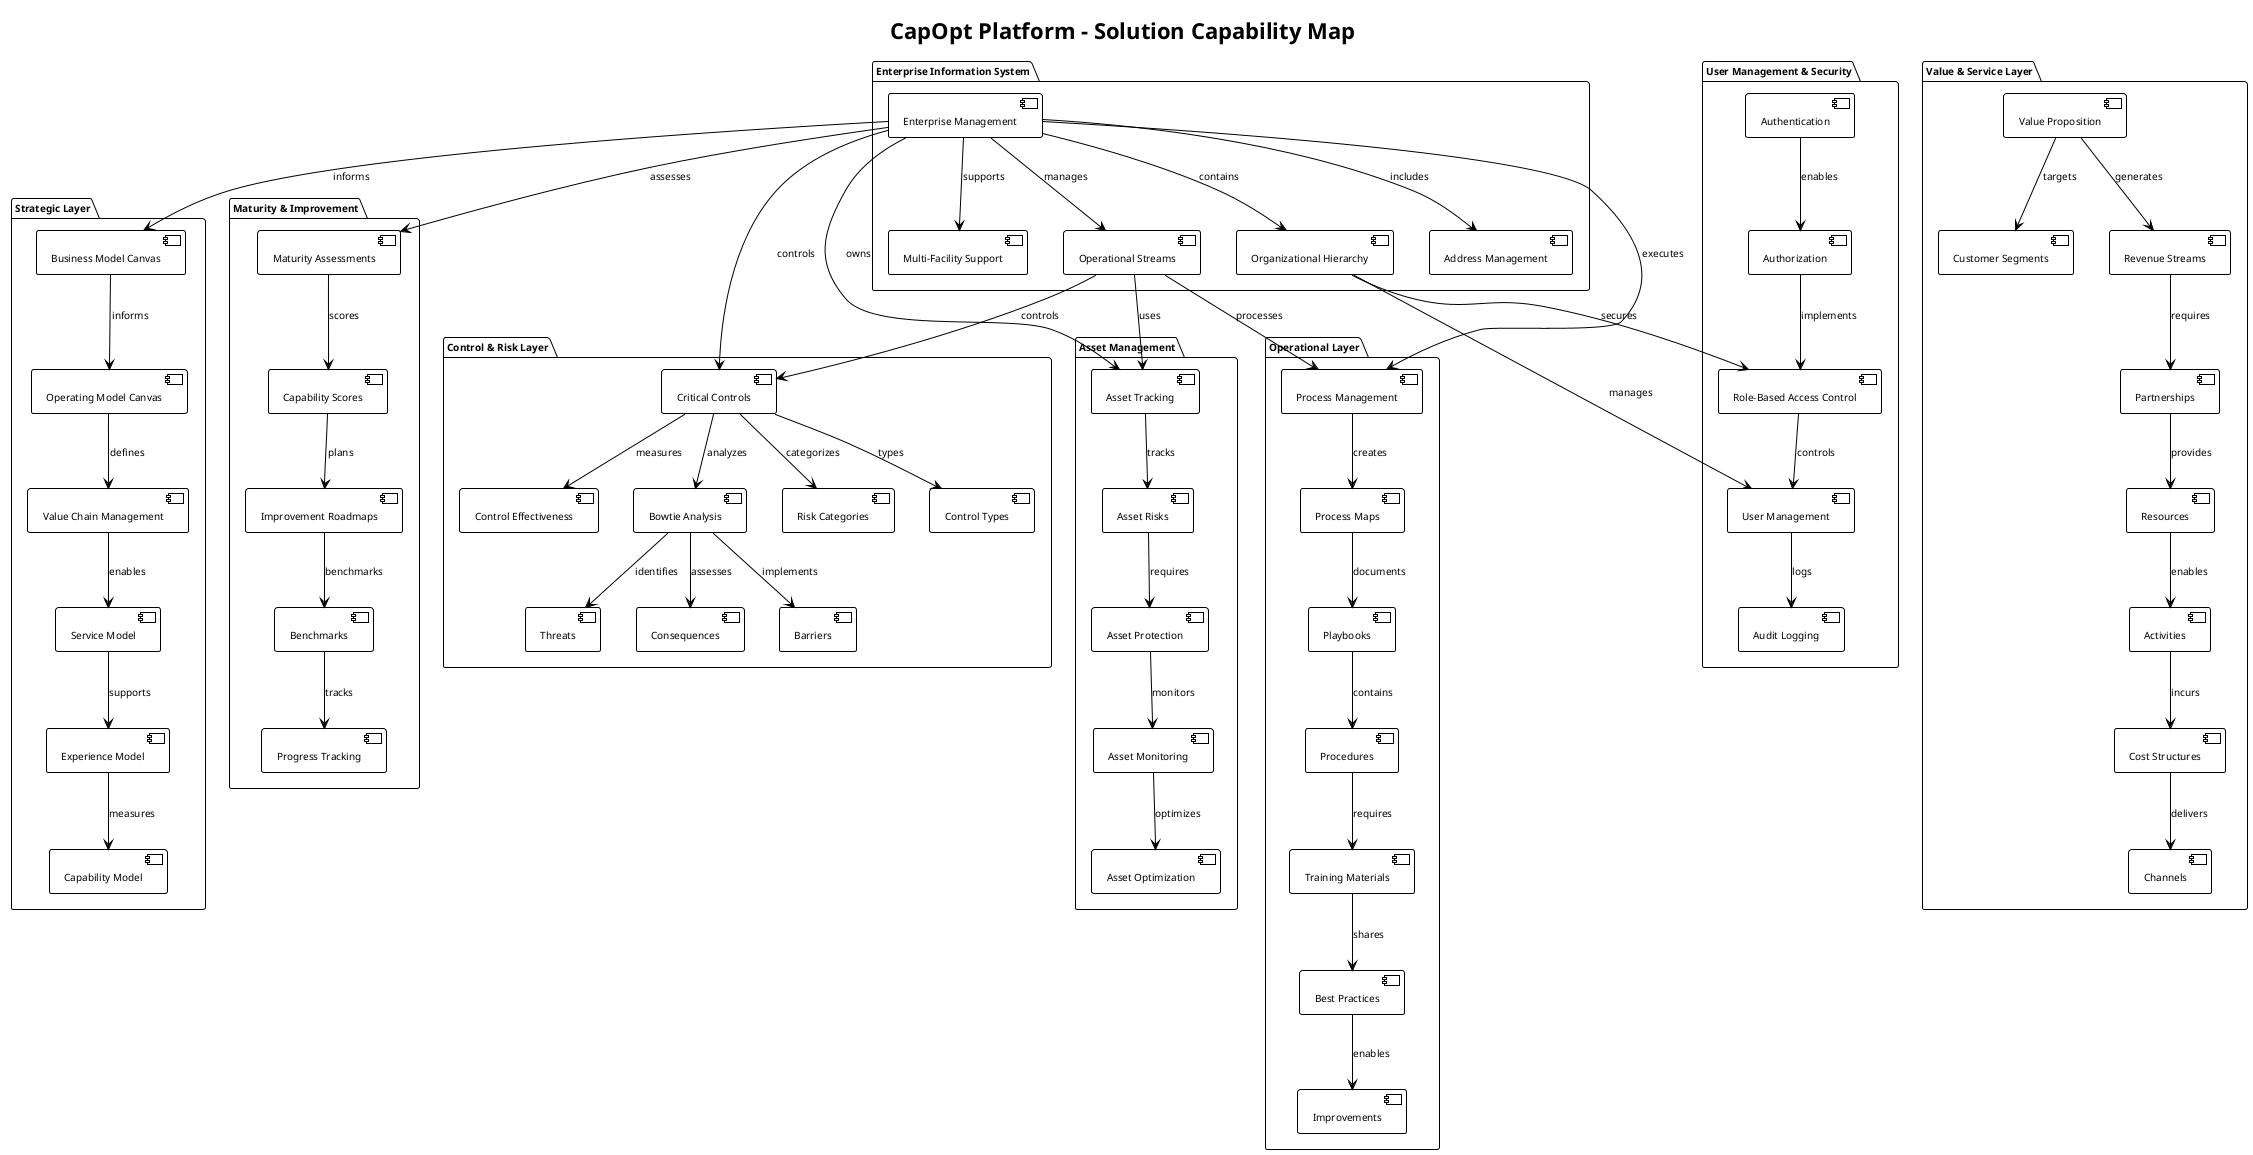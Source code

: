 @startuml CapOpt Platform Solution Capability Map

!theme plain
skinparam backgroundColor #FFFFFF
skinparam defaultFontName Arial
skinparam defaultFontSize 10

title CapOpt Platform - Solution Capability Map

package "Enterprise Information System" {
  [Enterprise Management] as EM
  [Multi-Facility Support] as MFS
  [Operational Streams] as OS
  [Organizational Hierarchy] as OH
  [Address Management] as AM
}

package "Strategic Layer" {
  [Business Model Canvas] as BMC
  [Operating Model Canvas] as OMC
  [Value Chain Management] as VCM
  [Service Model] as SM
  [Experience Model] as EM2
  [Capability Model] as CM
}

package "Value & Service Layer" {
  [Value Proposition] as VP
  [Customer Segments] as CS
  [Revenue Streams] as RS
  [Partnerships] as P
  [Resources] as R
  [Activities] as A
  [Cost Structures] as CS2
  [Channels] as C
}

package "Operational Layer" {
  [Process Management] as PM
  [Process Maps] as PM2
  [Playbooks] as PB
  [Procedures] as PR
  [Training Materials] as TM
  [Best Practices] as BP
  [Improvements] as I
}

package "Control & Risk Layer" {
  [Critical Controls] as CC
  [Risk Categories] as RC
  [Control Types] as CT
  [Control Effectiveness] as CE
  [Bowtie Analysis] as BA
  [Threats] as T
  [Consequences] as CON
  [Barriers] as BAR
}

package "Asset Management" {
  [Asset Tracking] as AT
  [Asset Risks] as AR
  [Asset Protection] as AP
  [Asset Monitoring] as AM2
  [Asset Optimization] as AO
}

package "Maturity & Improvement" {
  [Maturity Assessments] as MA
  [Capability Scores] as CS3
  [Improvement Roadmaps] as IR
  [Benchmarks] as B
  [Progress Tracking] as PT
}

package "User Management & Security" {
  [Authentication] as AUTH
  [Authorization] as AUTH2
  [Role-Based Access Control] as RBAC
  [User Management] as UM
  [Audit Logging] as AL
}

' Enterprise Information System Relationships
EM --> MFS : supports
EM --> OS : manages
EM --> OH : contains
EM --> AM : includes

' Strategic Layer Relationships
BMC --> OMC : informs
OMC --> VCM : defines
VCM --> SM : enables
SM --> EM2 : supports
EM2 --> CM : measures

' Value & Service Layer Relationships
VP --> CS : targets
VP --> RS : generates
RS --> P : requires
P --> R : provides
R --> A : enables
A --> CS2 : incurs
CS2 --> C : delivers

' Operational Layer Relationships
PM --> PM2 : creates
PM2 --> PB : documents
PB --> PR : contains
PR --> TM : requires
TM --> BP : shares
BP --> I : enables

' Control & Risk Layer Relationships
CC --> RC : categorizes
CC --> CT : types
CC --> CE : measures
CC --> BA : analyzes
BA --> T : identifies
BA --> CON : assesses
BA --> BAR : implements

' Asset Management Relationships
AT --> AR : tracks
AR --> AP : requires
AP --> AM2 : monitors
AM2 --> AO : optimizes

' Maturity & Improvement Relationships
MA --> CS3 : scores
CS3 --> IR : plans
IR --> B : benchmarks
B --> PT : tracks

' Cross-Layer Relationships
EM --> BMC : informs
EM --> PM : executes
EM --> CC : controls
EM --> AT : owns
EM --> MA : assesses

OS --> PM : processes
OS --> CC : controls
OS --> AT : uses

OH --> UM : manages
OH --> RBAC : secures

' User Management & Security Relationships
AUTH --> AUTH2 : enables
AUTH2 --> RBAC : implements
RBAC --> UM : controls
UM --> AL : logs

@enduml 